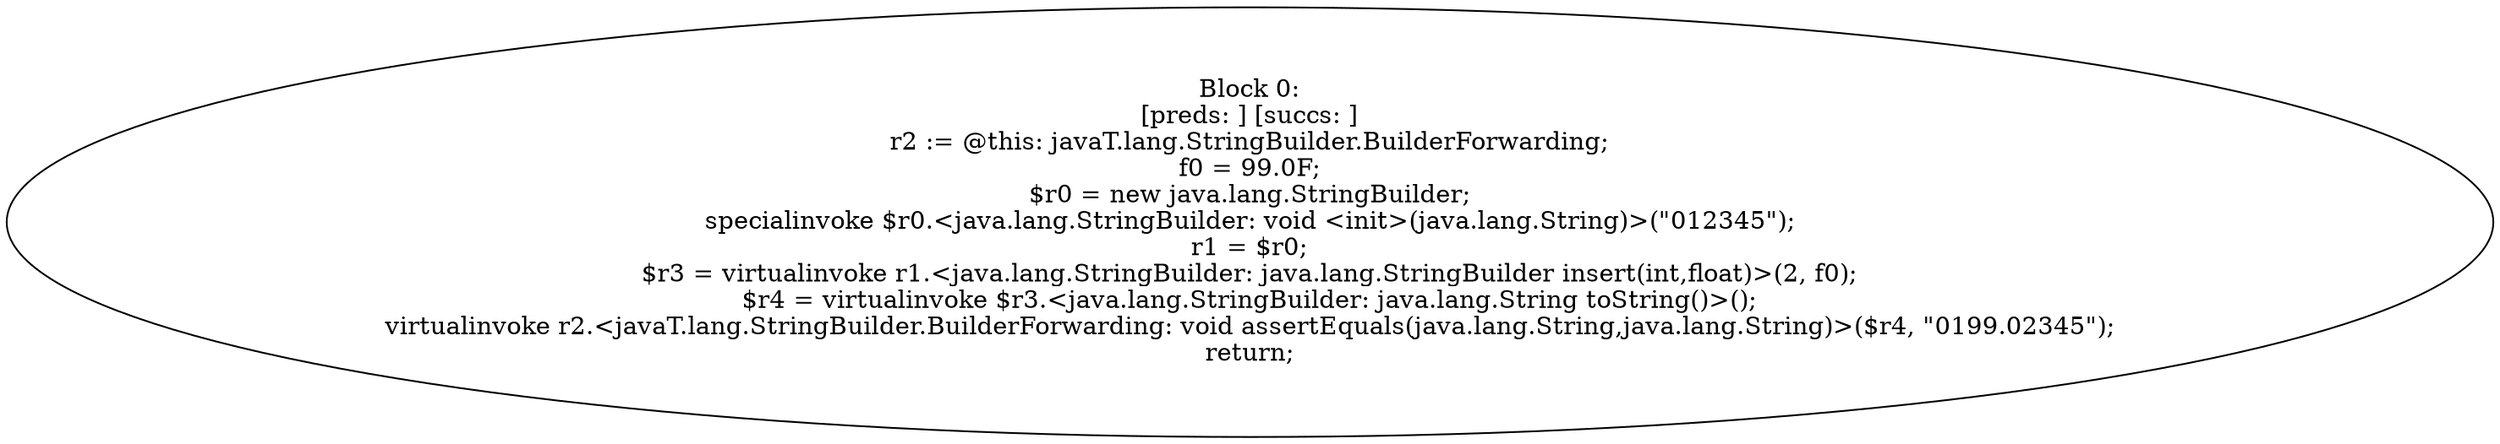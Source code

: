 digraph "unitGraph" {
    "Block 0:
[preds: ] [succs: ]
r2 := @this: javaT.lang.StringBuilder.BuilderForwarding;
f0 = 99.0F;
$r0 = new java.lang.StringBuilder;
specialinvoke $r0.<java.lang.StringBuilder: void <init>(java.lang.String)>(\"012345\");
r1 = $r0;
$r3 = virtualinvoke r1.<java.lang.StringBuilder: java.lang.StringBuilder insert(int,float)>(2, f0);
$r4 = virtualinvoke $r3.<java.lang.StringBuilder: java.lang.String toString()>();
virtualinvoke r2.<javaT.lang.StringBuilder.BuilderForwarding: void assertEquals(java.lang.String,java.lang.String)>($r4, \"0199.02345\");
return;
"
}
